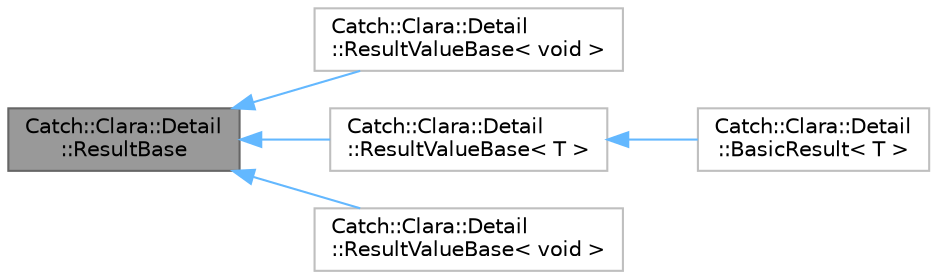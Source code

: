 digraph "Catch::Clara::Detail::ResultBase"
{
 // LATEX_PDF_SIZE
  bgcolor="transparent";
  edge [fontname=Helvetica,fontsize=10,labelfontname=Helvetica,labelfontsize=10];
  node [fontname=Helvetica,fontsize=10,shape=box,height=0.2,width=0.4];
  rankdir="LR";
  Node1 [id="Node000001",label="Catch::Clara::Detail\l::ResultBase",height=0.2,width=0.4,color="gray40", fillcolor="grey60", style="filled", fontcolor="black",tooltip=" "];
  Node1 -> Node2 [id="edge1_Node000001_Node000002",dir="back",color="steelblue1",style="solid",tooltip=" "];
  Node2 [id="Node000002",label="Catch::Clara::Detail\l::ResultValueBase\< void \>",height=0.2,width=0.4,color="grey75", fillcolor="white", style="filled",URL="$classCatch_1_1Clara_1_1Detail_1_1ResultValueBase.html",tooltip=" "];
  Node1 -> Node3 [id="edge2_Node000001_Node000003",dir="back",color="steelblue1",style="solid",tooltip=" "];
  Node3 [id="Node000003",label="Catch::Clara::Detail\l::ResultValueBase\< T \>",height=0.2,width=0.4,color="grey75", fillcolor="white", style="filled",URL="$classCatch_1_1Clara_1_1Detail_1_1ResultValueBase.html",tooltip=" "];
  Node3 -> Node4 [id="edge3_Node000003_Node000004",dir="back",color="steelblue1",style="solid",tooltip=" "];
  Node4 [id="Node000004",label="Catch::Clara::Detail\l::BasicResult\< T \>",height=0.2,width=0.4,color="grey75", fillcolor="white", style="filled",URL="$classCatch_1_1Clara_1_1Detail_1_1BasicResult.html",tooltip=" "];
  Node1 -> Node5 [id="edge4_Node000001_Node000005",dir="back",color="steelblue1",style="solid",tooltip=" "];
  Node5 [id="Node000005",label="Catch::Clara::Detail\l::ResultValueBase\< void \>",height=0.2,width=0.4,color="grey75", fillcolor="white", style="filled",URL="$classCatch_1_1Clara_1_1Detail_1_1ResultValueBase_3_01void_01_4.html",tooltip=" "];
}
